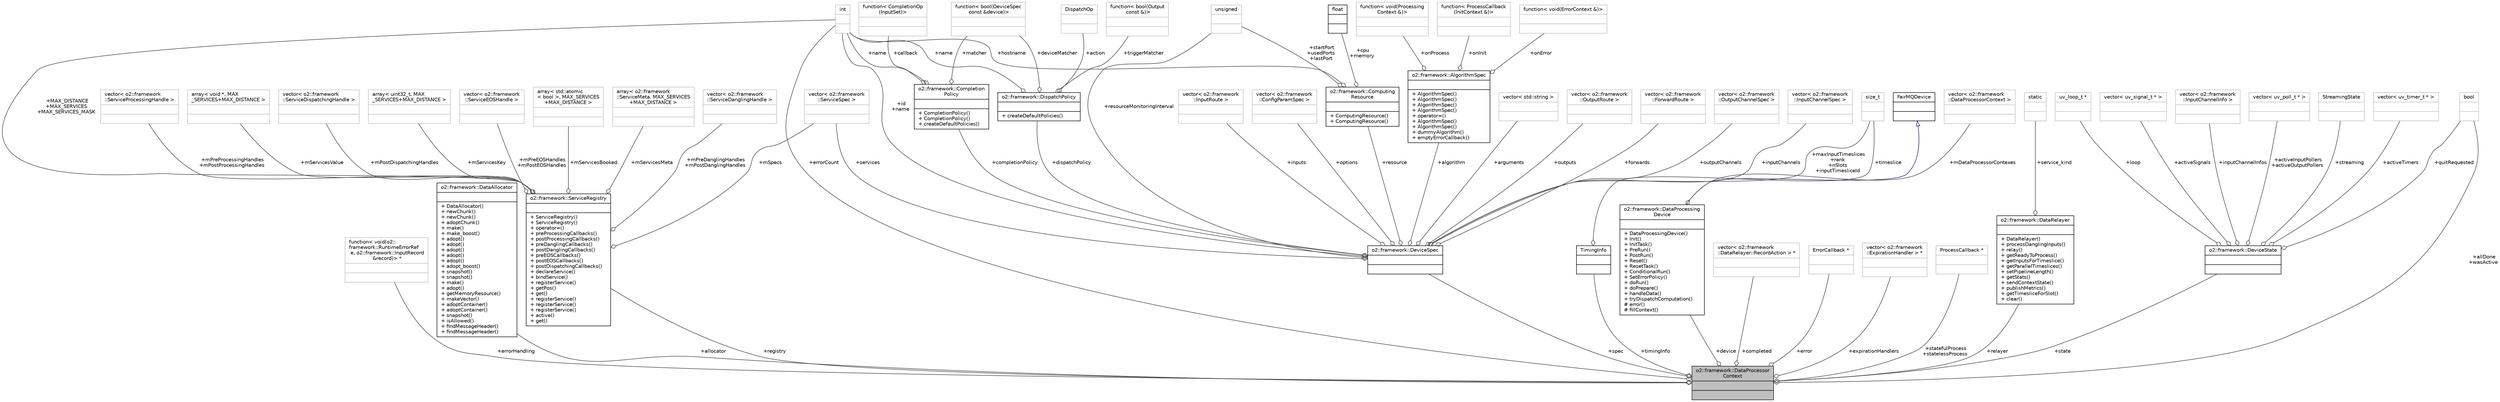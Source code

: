 digraph "o2::framework::DataProcessorContext"
{
 // INTERACTIVE_SVG=YES
  bgcolor="transparent";
  edge [fontname="Helvetica",fontsize="10",labelfontname="Helvetica",labelfontsize="10"];
  node [fontname="Helvetica",fontsize="10",shape=record];
  Node1 [label="{o2::framework::DataProcessor\lContext\n||}",height=0.2,width=0.4,color="black", fillcolor="grey75", style="filled", fontcolor="black"];
  Node2 -> Node1 [color="grey25",fontsize="10",style="solid",label=" +errorHandling" ,arrowhead="odiamond",fontname="Helvetica"];
  Node2 [label="{function\< void(o2::\lframework::RuntimeErrorRef\l e, o2::framework::InputRecord\l &record)\> *\n||}",height=0.2,width=0.4,color="grey75"];
  Node3 -> Node1 [color="grey25",fontsize="10",style="solid",label=" +allocator" ,arrowhead="odiamond",fontname="Helvetica"];
  Node3 [label="{o2::framework::DataAllocator\n||+ DataAllocator()\l+ newChunk()\l+ newChunk()\l+ adoptChunk()\l+ make()\l+ make_boost()\l+ adopt()\l+ adopt()\l+ adopt()\l+ adopt()\l+ adopt()\l+ adopt_boost()\l+ snapshot()\l+ snapshot()\l+ make()\l+ adopt()\l+ getMemoryResource()\l+ makeVector()\l+ adoptContainer()\l+ adoptContainer()\l+ snapshot()\l+ isAllowed()\l+ findMessageHeader()\l+ findMessageHeader()\l}",height=0.2,width=0.4,color="black",URL="$df/d82/classo2_1_1framework_1_1DataAllocator.html"];
  Node4 -> Node1 [color="grey25",fontsize="10",style="solid",label=" +spec" ,arrowhead="odiamond",fontname="Helvetica"];
  Node4 [label="{o2::framework::DeviceSpec\n||}",height=0.2,width=0.4,color="black",URL="$df/dce/structo2_1_1framework_1_1DeviceSpec.html"];
  Node5 -> Node4 [color="grey25",fontsize="10",style="solid",label=" +resource" ,arrowhead="odiamond",fontname="Helvetica"];
  Node5 [label="{o2::framework::Computing\lResource\n||+ ComputingResource()\l+ ComputingResource()\l}",height=0.2,width=0.4,color="black",URL="$d4/d18/structo2_1_1framework_1_1ComputingResource.html",tooltip="A computing resource which can be offered to run a device. "];
  Node6 -> Node5 [color="grey25",fontsize="10",style="solid",label=" +cpu\n+memory" ,arrowhead="odiamond",fontname="Helvetica"];
  Node6 [label="{float\n||}",height=0.2,width=0.4,color="black",URL="$d4/dc3/classfloat.html"];
  Node7 -> Node5 [color="grey25",fontsize="10",style="solid",label=" +hostname" ,arrowhead="odiamond",fontname="Helvetica"];
  Node7 [label="{int\n||}",height=0.2,width=0.4,color="grey75"];
  Node8 -> Node5 [color="grey25",fontsize="10",style="solid",label=" +startPort\n+usedPorts\n+lastPort" ,arrowhead="odiamond",fontname="Helvetica"];
  Node8 [label="{unsigned\n||}",height=0.2,width=0.4,color="grey75"];
  Node9 -> Node4 [color="grey25",fontsize="10",style="solid",label=" +dispatchPolicy" ,arrowhead="odiamond",fontname="Helvetica"];
  Node9 [label="{o2::framework::DispatchPolicy\n||+ createDefaultPolicies()\l}",height=0.2,width=0.4,color="black",URL="$d0/d80/structo2_1_1framework_1_1DispatchPolicy.html"];
  Node10 -> Node9 [color="grey25",fontsize="10",style="solid",label=" +triggerMatcher" ,arrowhead="odiamond",fontname="Helvetica"];
  Node10 [label="{function\< bool(Output\l const &)\>\n||}",height=0.2,width=0.4,color="grey75"];
  Node11 -> Node9 [color="grey25",fontsize="10",style="solid",label=" +deviceMatcher" ,arrowhead="odiamond",fontname="Helvetica"];
  Node11 [label="{function\< bool(DeviceSpec\l const &device)\>\n||}",height=0.2,width=0.4,color="grey75"];
  Node7 -> Node9 [color="grey25",fontsize="10",style="solid",label=" +name" ,arrowhead="odiamond",fontname="Helvetica"];
  Node12 -> Node9 [color="grey25",fontsize="10",style="solid",label=" +action" ,arrowhead="odiamond",fontname="Helvetica"];
  Node12 [label="{DispatchOp\n||}",height=0.2,width=0.4,color="grey75"];
  Node13 -> Node4 [color="grey25",fontsize="10",style="solid",label=" +inputs" ,arrowhead="odiamond",fontname="Helvetica"];
  Node13 [label="{vector\< o2::framework\l::InputRoute \>\n||}",height=0.2,width=0.4,color="grey75"];
  Node14 -> Node4 [color="grey25",fontsize="10",style="solid",label=" +options" ,arrowhead="odiamond",fontname="Helvetica"];
  Node14 [label="{vector\< o2::framework\l::ConfigParamSpec \>\n||}",height=0.2,width=0.4,color="grey75"];
  Node15 -> Node4 [color="grey25",fontsize="10",style="solid",label=" +arguments" ,arrowhead="odiamond",fontname="Helvetica"];
  Node15 [label="{vector\< std::string \>\n||}",height=0.2,width=0.4,color="grey75"];
  Node16 -> Node4 [color="grey25",fontsize="10",style="solid",label=" +outputs" ,arrowhead="odiamond",fontname="Helvetica"];
  Node16 [label="{vector\< o2::framework\l::OutputRoute \>\n||}",height=0.2,width=0.4,color="grey75"];
  Node17 -> Node4 [color="grey25",fontsize="10",style="solid",label=" +services" ,arrowhead="odiamond",fontname="Helvetica"];
  Node17 [label="{vector\< o2::framework\l::ServiceSpec \>\n||}",height=0.2,width=0.4,color="grey75"];
  Node18 -> Node4 [color="grey25",fontsize="10",style="solid",label=" +forwards" ,arrowhead="odiamond",fontname="Helvetica"];
  Node18 [label="{vector\< o2::framework\l::ForwardRoute \>\n||}",height=0.2,width=0.4,color="grey75"];
  Node7 -> Node4 [color="grey25",fontsize="10",style="solid",label=" +id\n+name" ,arrowhead="odiamond",fontname="Helvetica"];
  Node19 -> Node4 [color="grey25",fontsize="10",style="solid",label=" +completionPolicy" ,arrowhead="odiamond",fontname="Helvetica"];
  Node19 [label="{o2::framework::Completion\lPolicy\n||+ CompletionPolicy()\l+ CompletionPolicy()\l+ createDefaultPolicies()\l}",height=0.2,width=0.4,color="black",URL="$d6/d43/structo2_1_1framework_1_1CompletionPolicy.html"];
  Node20 -> Node19 [color="grey25",fontsize="10",style="solid",label=" +callback" ,arrowhead="odiamond",fontname="Helvetica"];
  Node20 [label="{function\< CompletionOp\l(InputSet)\>\n||}",height=0.2,width=0.4,color="grey75"];
  Node11 -> Node19 [color="grey25",fontsize="10",style="solid",label=" +matcher" ,arrowhead="odiamond",fontname="Helvetica"];
  Node7 -> Node19 [color="grey25",fontsize="10",style="solid",label=" +name" ,arrowhead="odiamond",fontname="Helvetica"];
  Node21 -> Node4 [color="grey25",fontsize="10",style="solid",label=" +algorithm" ,arrowhead="odiamond",fontname="Helvetica"];
  Node21 [label="{o2::framework::AlgorithmSpec\n||+ AlgorithmSpec()\l+ AlgorithmSpec()\l+ AlgorithmSpec()\l+ AlgorithmSpec()\l+ operator=()\l+ AlgorithmSpec()\l+ AlgorithmSpec()\l+ dummyAlgorithm()\l+ emptyErrorCallback()\l}",height=0.2,width=0.4,color="black",URL="$d4/d5e/structo2_1_1framework_1_1AlgorithmSpec.html"];
  Node22 -> Node21 [color="grey25",fontsize="10",style="solid",label=" +onError" ,arrowhead="odiamond",fontname="Helvetica"];
  Node22 [label="{function\< void(ErrorContext &)\>\n||}",height=0.2,width=0.4,color="grey75"];
  Node23 -> Node21 [color="grey25",fontsize="10",style="solid",label=" +onProcess" ,arrowhead="odiamond",fontname="Helvetica"];
  Node23 [label="{function\< void(Processing\lContext &)\>\n||}",height=0.2,width=0.4,color="grey75"];
  Node24 -> Node21 [color="grey25",fontsize="10",style="solid",label=" +onInit" ,arrowhead="odiamond",fontname="Helvetica"];
  Node24 [label="{function\< ProcessCallback\l(InitContext &)\>\n||}",height=0.2,width=0.4,color="grey75"];
  Node25 -> Node4 [color="grey25",fontsize="10",style="solid",label=" +outputChannels" ,arrowhead="odiamond",fontname="Helvetica"];
  Node25 [label="{vector\< o2::framework\l::OutputChannelSpec \>\n||}",height=0.2,width=0.4,color="grey75"];
  Node26 -> Node4 [color="grey25",fontsize="10",style="solid",label=" +inputChannels" ,arrowhead="odiamond",fontname="Helvetica"];
  Node26 [label="{vector\< o2::framework\l::InputChannelSpec \>\n||}",height=0.2,width=0.4,color="grey75"];
  Node8 -> Node4 [color="grey25",fontsize="10",style="solid",label=" +resourceMonitoringInterval" ,arrowhead="odiamond",fontname="Helvetica"];
  Node27 -> Node4 [color="grey25",fontsize="10",style="solid",label=" +maxInputTimeslices\n+rank\n+nSlots\n+inputTimesliceId" ,arrowhead="odiamond",fontname="Helvetica"];
  Node27 [label="{size_t\n||}",height=0.2,width=0.4,color="grey75"];
  Node28 -> Node1 [color="grey25",fontsize="10",style="solid",label=" +device" ,arrowhead="odiamond",fontname="Helvetica"];
  Node28 [label="{o2::framework::DataProcessing\lDevice\n||+ DataProcessingDevice()\l+ Init()\l+ InitTask()\l+ PreRun()\l+ PostRun()\l+ Reset()\l+ ResetTask()\l+ ConditionalRun()\l+ SetErrorPolicy()\l+ doRun()\l+ doPrepare()\l+ handleData()\l+ tryDispatchComputation()\l# error()\l# fillContext()\l}",height=0.2,width=0.4,color="black",URL="$d4/d56/classo2_1_1framework_1_1DataProcessingDevice.html"];
  Node29 -> Node28 [dir="back",color="midnightblue",fontsize="10",style="solid",arrowtail="onormal",fontname="Helvetica"];
  Node29 [label="{FairMQDevice\n||}",height=0.2,width=0.4,color="black",URL="$db/dfe/classFairMQDevice.html"];
  Node30 -> Node28 [color="grey25",fontsize="10",style="solid",label=" +mDataProcessorContexes" ,arrowhead="odiamond",fontname="Helvetica"];
  Node30 [label="{vector\< o2::framework\l::DataProcessorContext \>\n||}",height=0.2,width=0.4,color="grey75"];
  Node31 -> Node1 [color="grey25",fontsize="10",style="solid",label=" +completed" ,arrowhead="odiamond",fontname="Helvetica"];
  Node31 [label="{vector\< o2::framework\l::DataRelayer::RecordAction \> *\n||}",height=0.2,width=0.4,color="grey75"];
  Node32 -> Node1 [color="grey25",fontsize="10",style="solid",label=" +error" ,arrowhead="odiamond",fontname="Helvetica"];
  Node32 [label="{ErrorCallback *\n||}",height=0.2,width=0.4,color="grey75"];
  Node33 -> Node1 [color="grey25",fontsize="10",style="solid",label=" +expirationHandlers" ,arrowhead="odiamond",fontname="Helvetica"];
  Node33 [label="{vector\< o2::framework\l::ExpirationHandler \> *\n||}",height=0.2,width=0.4,color="grey75"];
  Node7 -> Node1 [color="grey25",fontsize="10",style="solid",label=" +errorCount" ,arrowhead="odiamond",fontname="Helvetica"];
  Node34 -> Node1 [color="grey25",fontsize="10",style="solid",label=" +statefulProcess\n+statelessProcess" ,arrowhead="odiamond",fontname="Helvetica"];
  Node34 [label="{ProcessCallback *\n||}",height=0.2,width=0.4,color="grey75"];
  Node35 -> Node1 [color="grey25",fontsize="10",style="solid",label=" +relayer" ,arrowhead="odiamond",fontname="Helvetica"];
  Node35 [label="{o2::framework::DataRelayer\n||+ DataRelayer()\l+ processDanglingInputs()\l+ relay()\l+ getReadyToProcess()\l+ getInputsForTimeslice()\l+ getParallelTimeslices()\l+ setPipelineLength()\l+ getStats()\l+ sendContextState()\l+ publishMetrics()\l+ getTimesliceForSlot()\l+ clear()\l}",height=0.2,width=0.4,color="black",URL="$d5/d07/classo2_1_1framework_1_1DataRelayer.html"];
  Node36 -> Node35 [color="grey25",fontsize="10",style="solid",label=" +service_kind" ,arrowhead="odiamond",fontname="Helvetica"];
  Node36 [label="{static\n||}",height=0.2,width=0.4,color="grey75"];
  Node37 -> Node1 [color="grey25",fontsize="10",style="solid",label=" +state" ,arrowhead="odiamond",fontname="Helvetica"];
  Node37 [label="{o2::framework::DeviceState\n||}",height=0.2,width=0.4,color="black",URL="$dc/de6/structo2_1_1framework_1_1DeviceState.html",tooltip="Running state information of a given device. "];
  Node38 -> Node37 [color="grey25",fontsize="10",style="solid",label=" +streaming" ,arrowhead="odiamond",fontname="Helvetica"];
  Node38 [label="{StreamingState\n||}",height=0.2,width=0.4,color="grey75"];
  Node39 -> Node37 [color="grey25",fontsize="10",style="solid",label=" +activeSignals" ,arrowhead="odiamond",fontname="Helvetica"];
  Node39 [label="{vector\< uv_signal_t * \>\n||}",height=0.2,width=0.4,color="grey75"];
  Node40 -> Node37 [color="grey25",fontsize="10",style="solid",label=" +inputChannelInfos" ,arrowhead="odiamond",fontname="Helvetica"];
  Node40 [label="{vector\< o2::framework\l::InputChannelInfo \>\n||}",height=0.2,width=0.4,color="grey75"];
  Node41 -> Node37 [color="grey25",fontsize="10",style="solid",label=" +activeInputPollers\n+activeOutputPollers" ,arrowhead="odiamond",fontname="Helvetica"];
  Node41 [label="{vector\< uv_poll_t * \>\n||}",height=0.2,width=0.4,color="grey75"];
  Node42 -> Node37 [color="grey25",fontsize="10",style="solid",label=" +quitRequested" ,arrowhead="odiamond",fontname="Helvetica"];
  Node42 [label="{bool\n||}",height=0.2,width=0.4,color="grey75"];
  Node43 -> Node37 [color="grey25",fontsize="10",style="solid",label=" +activeTimers" ,arrowhead="odiamond",fontname="Helvetica"];
  Node43 [label="{vector\< uv_timer_t * \>\n||}",height=0.2,width=0.4,color="grey75"];
  Node44 -> Node37 [color="grey25",fontsize="10",style="solid",label=" +loop" ,arrowhead="odiamond",fontname="Helvetica"];
  Node44 [label="{uv_loop_t *\n||}",height=0.2,width=0.4,color="grey75"];
  Node42 -> Node1 [color="grey25",fontsize="10",style="solid",label=" +allDone\n+wasActive" ,arrowhead="odiamond",fontname="Helvetica"];
  Node45 -> Node1 [color="grey25",fontsize="10",style="solid",label=" +registry" ,arrowhead="odiamond",fontname="Helvetica"];
  Node45 [label="{o2::framework::ServiceRegistry\n||+ ServiceRegistry()\l+ ServiceRegistry()\l+ operator=()\l+ preProcessingCallbacks()\l+ postProcessingCallbacks()\l+ preDanglingCallbacks()\l+ postDanglingCallbacks()\l+ preEOSCallbacks()\l+ postEOSCallbacks()\l+ postDispatchingCallbacks()\l+ declareService()\l+ bindService()\l+ registerService()\l+ getPos()\l+ get()\l+ registerService()\l+ registerService()\l+ registerService()\l+ active()\l+ get()\l}",height=0.2,width=0.4,color="black",URL="$dc/dba/structo2_1_1framework_1_1ServiceRegistry.html"];
  Node46 -> Node45 [color="grey25",fontsize="10",style="solid",label=" +mServicesMeta" ,arrowhead="odiamond",fontname="Helvetica"];
  Node46 [label="{array\< o2::framework\l::ServiceMeta, MAX_SERVICES\l+MAX_DISTANCE \>\n||}",height=0.2,width=0.4,color="grey75"];
  Node47 -> Node45 [color="grey25",fontsize="10",style="solid",label=" +mPreDanglingHandles\n+mPostDanglingHandles" ,arrowhead="odiamond",fontname="Helvetica"];
  Node47 [label="{vector\< o2::framework\l::ServiceDanglingHandle \>\n||}",height=0.2,width=0.4,color="grey75"];
  Node48 -> Node45 [color="grey25",fontsize="10",style="solid",label=" +mPreProcessingHandles\n+mPostProcessingHandles" ,arrowhead="odiamond",fontname="Helvetica"];
  Node48 [label="{vector\< o2::framework\l::ServiceProcessingHandle \>\n||}",height=0.2,width=0.4,color="grey75"];
  Node49 -> Node45 [color="grey25",fontsize="10",style="solid",label=" +mServicesValue" ,arrowhead="odiamond",fontname="Helvetica"];
  Node49 [label="{array\< void *, MAX\l_SERVICES+MAX_DISTANCE \>\n||}",height=0.2,width=0.4,color="grey75"];
  Node50 -> Node45 [color="grey25",fontsize="10",style="solid",label=" +mPostDispatchingHandles" ,arrowhead="odiamond",fontname="Helvetica"];
  Node50 [label="{vector\< o2::framework\l::ServiceDispatchingHandle \>\n||}",height=0.2,width=0.4,color="grey75"];
  Node17 -> Node45 [color="grey25",fontsize="10",style="solid",label=" +mSpecs" ,arrowhead="odiamond",fontname="Helvetica"];
  Node51 -> Node45 [color="grey25",fontsize="10",style="solid",label=" +mServicesKey" ,arrowhead="odiamond",fontname="Helvetica"];
  Node51 [label="{array\< uint32_t, MAX\l_SERVICES+MAX_DISTANCE \>\n||}",height=0.2,width=0.4,color="grey75"];
  Node52 -> Node45 [color="grey25",fontsize="10",style="solid",label=" +mPreEOSHandles\n+mPostEOSHandles" ,arrowhead="odiamond",fontname="Helvetica"];
  Node52 [label="{vector\< o2::framework\l::ServiceEOSHandle \>\n||}",height=0.2,width=0.4,color="grey75"];
  Node7 -> Node45 [color="grey25",fontsize="10",style="solid",label=" +MAX_DISTANCE\n+MAX_SERVICES\n+MAX_SERVICES_MASK" ,arrowhead="odiamond",fontname="Helvetica"];
  Node53 -> Node45 [color="grey25",fontsize="10",style="solid",label=" +mServicesBooked" ,arrowhead="odiamond",fontname="Helvetica"];
  Node53 [label="{array\< std::atomic\l\< bool \>, MAX_SERVICES\l+MAX_DISTANCE \>\n||}",height=0.2,width=0.4,color="grey75"];
  Node54 -> Node1 [color="grey25",fontsize="10",style="solid",label=" +timingInfo" ,arrowhead="odiamond",fontname="Helvetica"];
  Node54 [label="{TimingInfo\n||}",height=0.2,width=0.4,color="black",URL="$db/d24/structTimingInfo.html"];
  Node27 -> Node54 [color="grey25",fontsize="10",style="solid",label=" +timeslice" ,arrowhead="odiamond",fontname="Helvetica"];
}
